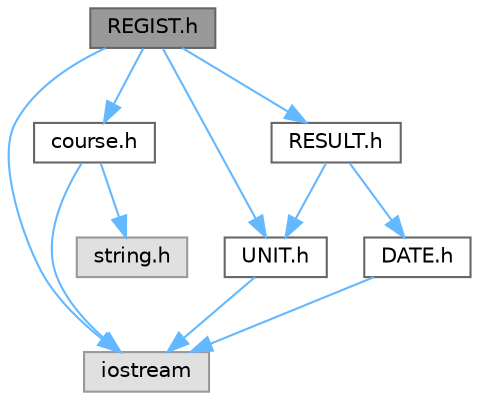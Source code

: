 digraph "REGIST.h"
{
 // LATEX_PDF_SIZE
  bgcolor="transparent";
  edge [fontname=Helvetica,fontsize=10,labelfontname=Helvetica,labelfontsize=10];
  node [fontname=Helvetica,fontsize=10,shape=box,height=0.2,width=0.4];
  Node1 [label="REGIST.h",height=0.2,width=0.4,color="gray40", fillcolor="grey60", style="filled", fontcolor="black",tooltip=" "];
  Node1 -> Node2 [color="steelblue1",style="solid"];
  Node2 [label="iostream",height=0.2,width=0.4,color="grey60", fillcolor="#E0E0E0", style="filled",tooltip=" "];
  Node1 -> Node3 [color="steelblue1",style="solid"];
  Node3 [label="course.h",height=0.2,width=0.4,color="grey40", fillcolor="white", style="filled",URL="$_c_o_u_r_s_e_8h.html",tooltip=" "];
  Node3 -> Node2 [color="steelblue1",style="solid"];
  Node3 -> Node4 [color="steelblue1",style="solid"];
  Node4 [label="string.h",height=0.2,width=0.4,color="grey60", fillcolor="#E0E0E0", style="filled",tooltip=" "];
  Node1 -> Node5 [color="steelblue1",style="solid"];
  Node5 [label="UNIT.h",height=0.2,width=0.4,color="grey40", fillcolor="white", style="filled",URL="$_u_n_i_t_8h.html",tooltip=" "];
  Node5 -> Node2 [color="steelblue1",style="solid"];
  Node1 -> Node6 [color="steelblue1",style="solid"];
  Node6 [label="RESULT.h",height=0.2,width=0.4,color="grey40", fillcolor="white", style="filled",URL="$_r_e_s_u_l_t_8h.html",tooltip=" "];
  Node6 -> Node5 [color="steelblue1",style="solid"];
  Node6 -> Node7 [color="steelblue1",style="solid"];
  Node7 [label="DATE.h",height=0.2,width=0.4,color="grey40", fillcolor="white", style="filled",URL="$_d_a_t_e_8h.html",tooltip=" "];
  Node7 -> Node2 [color="steelblue1",style="solid"];
}
